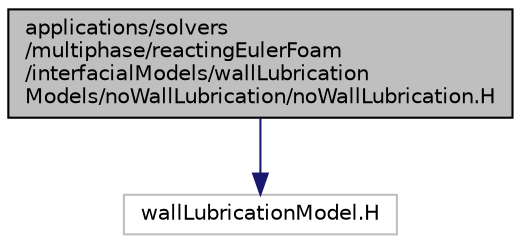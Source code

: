digraph "applications/solvers/multiphase/reactingEulerFoam/interfacialModels/wallLubricationModels/noWallLubrication/noWallLubrication.H"
{
  bgcolor="transparent";
  edge [fontname="Helvetica",fontsize="10",labelfontname="Helvetica",labelfontsize="10"];
  node [fontname="Helvetica",fontsize="10",shape=record];
  Node1 [label="applications/solvers\l/multiphase/reactingEulerFoam\l/interfacialModels/wallLubrication\lModels/noWallLubrication/noWallLubrication.H",height=0.2,width=0.4,color="black", fillcolor="grey75", style="filled", fontcolor="black"];
  Node1 -> Node2 [color="midnightblue",fontsize="10",style="solid",fontname="Helvetica"];
  Node2 [label="wallLubricationModel.H",height=0.2,width=0.4,color="grey75"];
}
